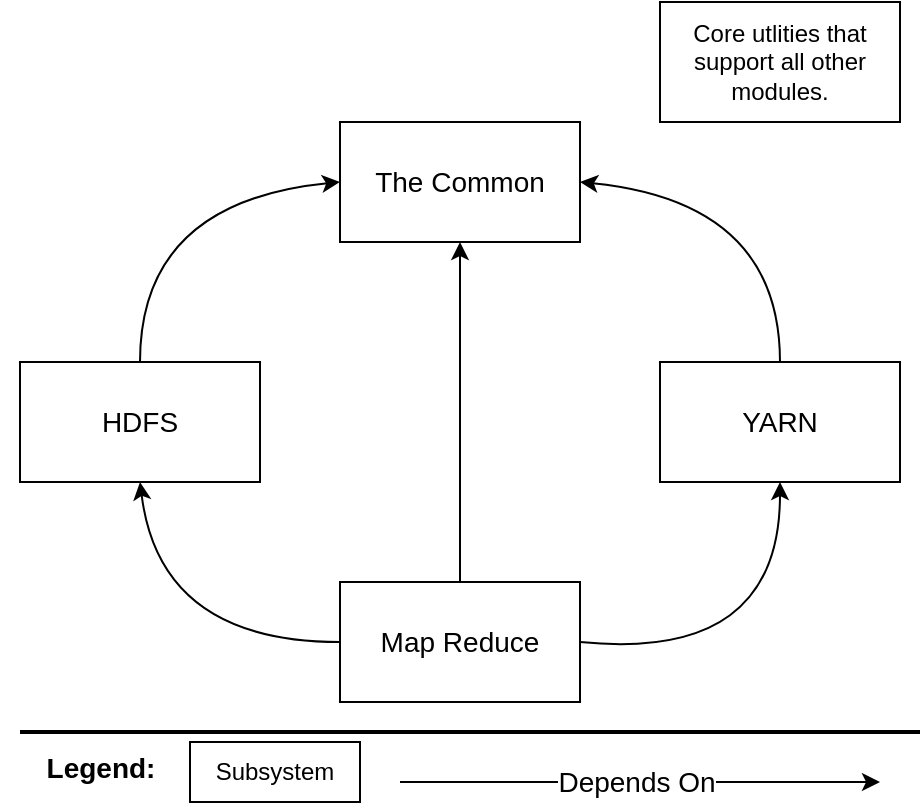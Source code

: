 <mxfile version="28.2.5">
  <diagram name="Page-1" id="MzGk4BcChYRworbhnkPF">
    <mxGraphModel dx="863" dy="472" grid="1" gridSize="10" guides="1" tooltips="1" connect="1" arrows="1" fold="1" page="1" pageScale="1" pageWidth="850" pageHeight="1100" math="0" shadow="0">
      <root>
        <mxCell id="0" />
        <mxCell id="1" parent="0" />
        <mxCell id="ZaElphzleGRasvH2uKY7-1" value="&lt;font style=&quot;font-size: 14px;&quot;&gt;The Common&lt;/font&gt;" style="rounded=0;whiteSpace=wrap;html=1;" parent="1" vertex="1">
          <mxGeometry x="380" y="220" width="120" height="60" as="geometry" />
        </mxCell>
        <mxCell id="ZaElphzleGRasvH2uKY7-2" value="&lt;font style=&quot;font-size: 14px;&quot;&gt;HDFS&lt;/font&gt;" style="rounded=0;whiteSpace=wrap;html=1;" parent="1" vertex="1">
          <mxGeometry x="220" y="340" width="120" height="60" as="geometry" />
        </mxCell>
        <mxCell id="ZaElphzleGRasvH2uKY7-3" value="&lt;font style=&quot;font-size: 14px;&quot;&gt;YARN&lt;/font&gt;" style="rounded=0;whiteSpace=wrap;html=1;" parent="1" vertex="1">
          <mxGeometry x="540" y="340" width="120" height="60" as="geometry" />
        </mxCell>
        <mxCell id="ZaElphzleGRasvH2uKY7-7" value="&lt;font style=&quot;font-size: 14px;&quot;&gt;Map Reduce&lt;/font&gt;" style="rounded=0;whiteSpace=wrap;html=1;" parent="1" vertex="1">
          <mxGeometry x="380" y="450" width="120" height="60" as="geometry" />
        </mxCell>
        <mxCell id="ZaElphzleGRasvH2uKY7-8" value="" style="curved=1;endArrow=classic;html=1;rounded=0;exitX=0;exitY=0.5;exitDx=0;exitDy=0;entryX=0.5;entryY=1;entryDx=0;entryDy=0;" parent="1" source="ZaElphzleGRasvH2uKY7-7" target="ZaElphzleGRasvH2uKY7-2" edge="1">
          <mxGeometry width="50" height="50" relative="1" as="geometry">
            <mxPoint x="350" y="480" as="sourcePoint" />
            <mxPoint x="400" y="430" as="targetPoint" />
            <Array as="points">
              <mxPoint x="290" y="480" />
            </Array>
          </mxGeometry>
        </mxCell>
        <mxCell id="ZaElphzleGRasvH2uKY7-10" value="" style="curved=1;endArrow=classic;html=1;rounded=0;exitX=1;exitY=0.5;exitDx=0;exitDy=0;entryX=0.5;entryY=1;entryDx=0;entryDy=0;" parent="1" source="ZaElphzleGRasvH2uKY7-7" target="ZaElphzleGRasvH2uKY7-3" edge="1">
          <mxGeometry width="50" height="50" relative="1" as="geometry">
            <mxPoint x="550" y="520" as="sourcePoint" />
            <mxPoint x="600" y="470" as="targetPoint" />
            <Array as="points">
              <mxPoint x="600" y="490" />
            </Array>
          </mxGeometry>
        </mxCell>
        <mxCell id="ZaElphzleGRasvH2uKY7-11" value="" style="curved=1;endArrow=classic;html=1;rounded=0;exitX=0.5;exitY=0;exitDx=0;exitDy=0;entryX=1;entryY=0.5;entryDx=0;entryDy=0;" parent="1" source="ZaElphzleGRasvH2uKY7-3" target="ZaElphzleGRasvH2uKY7-1" edge="1">
          <mxGeometry width="50" height="50" relative="1" as="geometry">
            <mxPoint x="550" y="310" as="sourcePoint" />
            <mxPoint x="600" y="260" as="targetPoint" />
            <Array as="points">
              <mxPoint x="600" y="260" />
            </Array>
          </mxGeometry>
        </mxCell>
        <mxCell id="ZaElphzleGRasvH2uKY7-12" value="" style="curved=1;endArrow=classic;html=1;rounded=0;exitX=0.5;exitY=0;exitDx=0;exitDy=0;entryX=0;entryY=0.5;entryDx=0;entryDy=0;" parent="1" source="ZaElphzleGRasvH2uKY7-2" target="ZaElphzleGRasvH2uKY7-1" edge="1">
          <mxGeometry width="50" height="50" relative="1" as="geometry">
            <mxPoint x="310" y="310" as="sourcePoint" />
            <mxPoint x="360" y="260" as="targetPoint" />
            <Array as="points">
              <mxPoint x="280" y="260" />
            </Array>
          </mxGeometry>
        </mxCell>
        <mxCell id="ZaElphzleGRasvH2uKY7-13" value="" style="endArrow=classic;html=1;rounded=0;entryX=0.5;entryY=1;entryDx=0;entryDy=0;" parent="1" source="ZaElphzleGRasvH2uKY7-7" target="ZaElphzleGRasvH2uKY7-1" edge="1">
          <mxGeometry width="50" height="50" relative="1" as="geometry">
            <mxPoint x="410" y="420" as="sourcePoint" />
            <mxPoint x="460" y="370" as="targetPoint" />
          </mxGeometry>
        </mxCell>
        <mxCell id="ZaElphzleGRasvH2uKY7-14" value="" style="line;strokeWidth=2;html=1;" parent="1" vertex="1">
          <mxGeometry x="220" y="520" width="450" height="10" as="geometry" />
        </mxCell>
        <mxCell id="ZaElphzleGRasvH2uKY7-15" value="&lt;font style=&quot;font-size: 14px;&quot;&gt;Legend:&lt;/font&gt;" style="text;strokeColor=none;fillColor=none;html=1;fontSize=24;fontStyle=1;verticalAlign=middle;align=center;" parent="1" vertex="1">
          <mxGeometry x="210" y="520" width="100" height="40" as="geometry" />
        </mxCell>
        <mxCell id="ZaElphzleGRasvH2uKY7-16" value="Subsystem" style="rounded=0;whiteSpace=wrap;html=1;" parent="1" vertex="1">
          <mxGeometry x="305" y="530" width="85" height="30" as="geometry" />
        </mxCell>
        <mxCell id="ZaElphzleGRasvH2uKY7-17" value="" style="endArrow=classic;html=1;rounded=0;" parent="1" edge="1">
          <mxGeometry width="50" height="50" relative="1" as="geometry">
            <mxPoint x="410" y="550" as="sourcePoint" />
            <mxPoint x="650" y="550" as="targetPoint" />
          </mxGeometry>
        </mxCell>
        <mxCell id="ZaElphzleGRasvH2uKY7-18" value="&lt;font style=&quot;font-size: 14px;&quot;&gt;Depends On&lt;/font&gt;" style="edgeLabel;html=1;align=center;verticalAlign=middle;resizable=0;points=[];" parent="ZaElphzleGRasvH2uKY7-17" vertex="1" connectable="0">
          <mxGeometry x="-0.015" relative="1" as="geometry">
            <mxPoint as="offset" />
          </mxGeometry>
        </mxCell>
        <mxCell id="vDSU7Jg6GCvEzzB5-tKR-2" value="Core utlities that support all other modules." style="rounded=0;whiteSpace=wrap;html=1;" vertex="1" parent="1">
          <mxGeometry x="540" y="160" width="120" height="60" as="geometry" />
        </mxCell>
      </root>
    </mxGraphModel>
  </diagram>
</mxfile>
